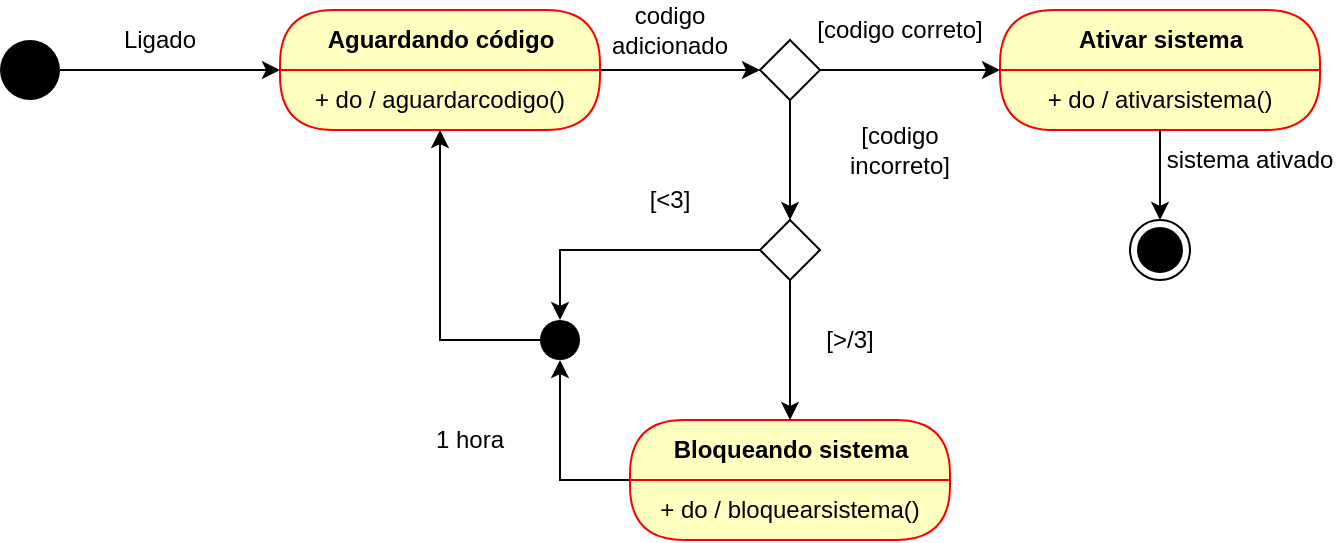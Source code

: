 <mxfile version="13.9.9" type="device"><diagram id="mhqWbukmq2FxmOKYo7Oc" name="Página-1"><mxGraphModel dx="1086" dy="806" grid="1" gridSize="10" guides="1" tooltips="1" connect="1" arrows="1" fold="1" page="1" pageScale="1" pageWidth="827" pageHeight="1169" math="0" shadow="0"><root><mxCell id="0"/><mxCell id="1" parent="0"/><mxCell id="2JMWE4HBdI-SLsV8_ODN-9" style="edgeStyle=orthogonalEdgeStyle;rounded=0;orthogonalLoop=1;jettySize=auto;html=1;" parent="1" source="2JMWE4HBdI-SLsV8_ODN-2" edge="1"><mxGeometry relative="1" as="geometry"><mxPoint x="200" y="85" as="targetPoint"/></mxGeometry></mxCell><mxCell id="2JMWE4HBdI-SLsV8_ODN-2" value="" style="ellipse;fillColor=#000000;strokeColor=none;" parent="1" vertex="1"><mxGeometry x="60" y="70" width="30" height="30" as="geometry"/></mxCell><mxCell id="hcNR_0bD8RBiUTDo7YaJ-4" style="edgeStyle=orthogonalEdgeStyle;rounded=0;orthogonalLoop=1;jettySize=auto;html=1;entryX=0;entryY=0.5;entryDx=0;entryDy=0;" edge="1" parent="1" source="2JMWE4HBdI-SLsV8_ODN-3" target="IKNXcpza5GRsG5D0cPsy-1"><mxGeometry relative="1" as="geometry"/></mxCell><mxCell id="2JMWE4HBdI-SLsV8_ODN-3" value="Aguardando código" style="swimlane;html=1;fontStyle=1;align=center;verticalAlign=middle;childLayout=stackLayout;horizontal=1;startSize=30;horizontalStack=0;resizeParent=0;resizeLast=1;container=0;fontColor=#000000;collapsible=0;rounded=1;arcSize=30;strokeColor=#ff0000;fillColor=#ffffc0;swimlaneFillColor=#ffffc0;dropTarget=0;" parent="1" vertex="1"><mxGeometry x="200" y="55" width="160" height="60" as="geometry"/></mxCell><mxCell id="2JMWE4HBdI-SLsV8_ODN-4" value="+ do / aguardarcodigo()" style="text;html=1;strokeColor=none;fillColor=none;align=center;verticalAlign=middle;spacingLeft=4;spacingRight=4;whiteSpace=wrap;overflow=hidden;rotatable=0;fontColor=#000000;" parent="2JMWE4HBdI-SLsV8_ODN-3" vertex="1"><mxGeometry y="30" width="160" height="30" as="geometry"/></mxCell><mxCell id="2JMWE4HBdI-SLsV8_ODN-11" value="Subtitle" style="text;html=1;strokeColor=none;fillColor=none;align=center;verticalAlign=middle;spacingLeft=4;spacingRight=4;whiteSpace=wrap;overflow=hidden;rotatable=0;fontColor=#000000;" parent="2JMWE4HBdI-SLsV8_ODN-3" vertex="1"><mxGeometry y="60" width="160" as="geometry"/></mxCell><mxCell id="2JMWE4HBdI-SLsV8_ODN-16" value="Ligado" style="text;html=1;strokeColor=none;fillColor=none;align=center;verticalAlign=middle;whiteSpace=wrap;rounded=0;" parent="1" vertex="1"><mxGeometry x="120" y="60" width="40" height="20" as="geometry"/></mxCell><mxCell id="2JMWE4HBdI-SLsV8_ODN-17" value="codigo adicionado" style="text;html=1;strokeColor=none;fillColor=none;align=center;verticalAlign=middle;whiteSpace=wrap;rounded=0;" parent="1" vertex="1"><mxGeometry x="350" y="55" width="90" height="20" as="geometry"/></mxCell><mxCell id="hcNR_0bD8RBiUTDo7YaJ-14" style="edgeStyle=orthogonalEdgeStyle;rounded=0;orthogonalLoop=1;jettySize=auto;html=1;entryX=0.5;entryY=1;entryDx=0;entryDy=0;" edge="1" parent="1" source="2JMWE4HBdI-SLsV8_ODN-21" target="hcNR_0bD8RBiUTDo7YaJ-10"><mxGeometry relative="1" as="geometry"/></mxCell><mxCell id="2JMWE4HBdI-SLsV8_ODN-21" value="Bloqueando sistema" style="swimlane;html=1;fontStyle=1;align=center;verticalAlign=middle;childLayout=stackLayout;horizontal=1;startSize=30;horizontalStack=0;resizeParent=0;resizeLast=1;container=0;fontColor=#000000;collapsible=0;rounded=1;arcSize=30;strokeColor=#ff0000;fillColor=#ffffc0;swimlaneFillColor=#ffffc0;dropTarget=0;" parent="1" vertex="1"><mxGeometry x="375" y="260" width="160" height="60" as="geometry"/></mxCell><mxCell id="2JMWE4HBdI-SLsV8_ODN-22" value="+ do / bloquearsistema()" style="text;html=1;strokeColor=none;fillColor=none;align=center;verticalAlign=middle;spacingLeft=4;spacingRight=4;whiteSpace=wrap;overflow=hidden;rotatable=0;fontColor=#000000;" parent="2JMWE4HBdI-SLsV8_ODN-21" vertex="1"><mxGeometry y="30" width="160" height="30" as="geometry"/></mxCell><mxCell id="2JMWE4HBdI-SLsV8_ODN-23" value="Subtitle" style="text;html=1;strokeColor=none;fillColor=none;align=center;verticalAlign=middle;spacingLeft=4;spacingRight=4;whiteSpace=wrap;overflow=hidden;rotatable=0;fontColor=#000000;" parent="2JMWE4HBdI-SLsV8_ODN-21" vertex="1"><mxGeometry y="60" width="160" as="geometry"/></mxCell><mxCell id="2JMWE4HBdI-SLsV8_ODN-24" value="Ativar sistema" style="swimlane;html=1;fontStyle=1;align=center;verticalAlign=middle;childLayout=stackLayout;horizontal=1;startSize=30;horizontalStack=0;resizeParent=0;resizeLast=1;container=0;fontColor=#000000;collapsible=0;rounded=1;arcSize=30;strokeColor=#ff0000;fillColor=#ffffc0;swimlaneFillColor=#ffffc0;dropTarget=0;" parent="1" vertex="1"><mxGeometry x="560" y="55" width="160" height="60" as="geometry"/></mxCell><mxCell id="2JMWE4HBdI-SLsV8_ODN-25" value="+ do / ativarsistema()" style="text;html=1;strokeColor=none;fillColor=none;align=center;verticalAlign=middle;spacingLeft=4;spacingRight=4;whiteSpace=wrap;overflow=hidden;rotatable=0;fontColor=#000000;" parent="2JMWE4HBdI-SLsV8_ODN-24" vertex="1"><mxGeometry y="30" width="160" height="30" as="geometry"/></mxCell><mxCell id="2JMWE4HBdI-SLsV8_ODN-26" value="Subtitle" style="text;html=1;strokeColor=none;fillColor=none;align=center;verticalAlign=middle;spacingLeft=4;spacingRight=4;whiteSpace=wrap;overflow=hidden;rotatable=0;fontColor=#000000;" parent="2JMWE4HBdI-SLsV8_ODN-24" vertex="1"><mxGeometry y="60" width="160" as="geometry"/></mxCell><mxCell id="2JMWE4HBdI-SLsV8_ODN-42" value="" style="ellipse;html=1;shape=endState;fillColor=#000000;strokeColor=#000000;" parent="1" vertex="1"><mxGeometry x="625" y="160" width="30" height="30" as="geometry"/></mxCell><mxCell id="hcNR_0bD8RBiUTDo7YaJ-5" style="edgeStyle=orthogonalEdgeStyle;rounded=0;orthogonalLoop=1;jettySize=auto;html=1;" edge="1" parent="1" source="IKNXcpza5GRsG5D0cPsy-1"><mxGeometry relative="1" as="geometry"><mxPoint x="560" y="85" as="targetPoint"/></mxGeometry></mxCell><mxCell id="hcNR_0bD8RBiUTDo7YaJ-8" style="edgeStyle=orthogonalEdgeStyle;rounded=0;orthogonalLoop=1;jettySize=auto;html=1;" edge="1" parent="1" source="IKNXcpza5GRsG5D0cPsy-1" target="hcNR_0bD8RBiUTDo7YaJ-7"><mxGeometry relative="1" as="geometry"/></mxCell><mxCell id="IKNXcpza5GRsG5D0cPsy-1" value="" style="rhombus;" parent="1" vertex="1"><mxGeometry x="440" y="70" width="30" height="30" as="geometry"/></mxCell><mxCell id="IQXzcrmI1fd2epCTzwyl-25" value="[codigo correto]" style="text;html=1;strokeColor=none;fillColor=none;align=center;verticalAlign=middle;whiteSpace=wrap;rounded=0;" parent="1" vertex="1"><mxGeometry x="465" y="55" width="90" height="20" as="geometry"/></mxCell><mxCell id="IQXzcrmI1fd2epCTzwyl-27" value="sistema ativado" style="text;html=1;strokeColor=none;fillColor=none;align=center;verticalAlign=middle;whiteSpace=wrap;rounded=0;" parent="1" vertex="1"><mxGeometry x="640" y="120" width="90" height="20" as="geometry"/></mxCell><mxCell id="hcNR_0bD8RBiUTDo7YaJ-11" style="edgeStyle=orthogonalEdgeStyle;rounded=0;orthogonalLoop=1;jettySize=auto;html=1;entryX=0.5;entryY=0;entryDx=0;entryDy=0;" edge="1" parent="1" source="hcNR_0bD8RBiUTDo7YaJ-7" target="hcNR_0bD8RBiUTDo7YaJ-10"><mxGeometry relative="1" as="geometry"/></mxCell><mxCell id="hcNR_0bD8RBiUTDo7YaJ-13" style="edgeStyle=orthogonalEdgeStyle;rounded=0;orthogonalLoop=1;jettySize=auto;html=1;entryX=0.5;entryY=0;entryDx=0;entryDy=0;" edge="1" parent="1" source="hcNR_0bD8RBiUTDo7YaJ-7" target="2JMWE4HBdI-SLsV8_ODN-21"><mxGeometry relative="1" as="geometry"/></mxCell><mxCell id="hcNR_0bD8RBiUTDo7YaJ-7" value="" style="rhombus;" vertex="1" parent="1"><mxGeometry x="440" y="160" width="30" height="30" as="geometry"/></mxCell><mxCell id="hcNR_0bD8RBiUTDo7YaJ-9" value="[codigo incorreto]" style="text;html=1;strokeColor=none;fillColor=none;align=center;verticalAlign=middle;whiteSpace=wrap;rounded=0;" vertex="1" parent="1"><mxGeometry x="465" y="115" width="90" height="20" as="geometry"/></mxCell><mxCell id="hcNR_0bD8RBiUTDo7YaJ-18" style="edgeStyle=orthogonalEdgeStyle;rounded=0;orthogonalLoop=1;jettySize=auto;html=1;entryX=0.5;entryY=1;entryDx=0;entryDy=0;" edge="1" parent="1" source="hcNR_0bD8RBiUTDo7YaJ-10" target="2JMWE4HBdI-SLsV8_ODN-4"><mxGeometry relative="1" as="geometry"><Array as="points"><mxPoint x="280" y="220"/></Array></mxGeometry></mxCell><mxCell id="hcNR_0bD8RBiUTDo7YaJ-10" value="" style="ellipse;fillColor=#000000;strokeColor=none;" vertex="1" parent="1"><mxGeometry x="330" y="210" width="20" height="20" as="geometry"/></mxCell><mxCell id="hcNR_0bD8RBiUTDo7YaJ-12" style="edgeStyle=orthogonalEdgeStyle;rounded=0;orthogonalLoop=1;jettySize=auto;html=1;entryX=0.5;entryY=0;entryDx=0;entryDy=0;" edge="1" parent="1" source="2JMWE4HBdI-SLsV8_ODN-25" target="2JMWE4HBdI-SLsV8_ODN-42"><mxGeometry relative="1" as="geometry"/></mxCell><mxCell id="hcNR_0bD8RBiUTDo7YaJ-15" value="[&amp;lt;3]" style="text;html=1;strokeColor=none;fillColor=none;align=center;verticalAlign=middle;whiteSpace=wrap;rounded=0;" vertex="1" parent="1"><mxGeometry x="350" y="140" width="90" height="20" as="geometry"/></mxCell><mxCell id="hcNR_0bD8RBiUTDo7YaJ-16" value="[&amp;gt;/3]" style="text;html=1;strokeColor=none;fillColor=none;align=center;verticalAlign=middle;whiteSpace=wrap;rounded=0;" vertex="1" parent="1"><mxGeometry x="440" y="210" width="90" height="20" as="geometry"/></mxCell><mxCell id="hcNR_0bD8RBiUTDo7YaJ-17" value="1 hora" style="text;html=1;strokeColor=none;fillColor=none;align=center;verticalAlign=middle;whiteSpace=wrap;rounded=0;" vertex="1" parent="1"><mxGeometry x="250" y="260" width="90" height="20" as="geometry"/></mxCell></root></mxGraphModel></diagram></mxfile>